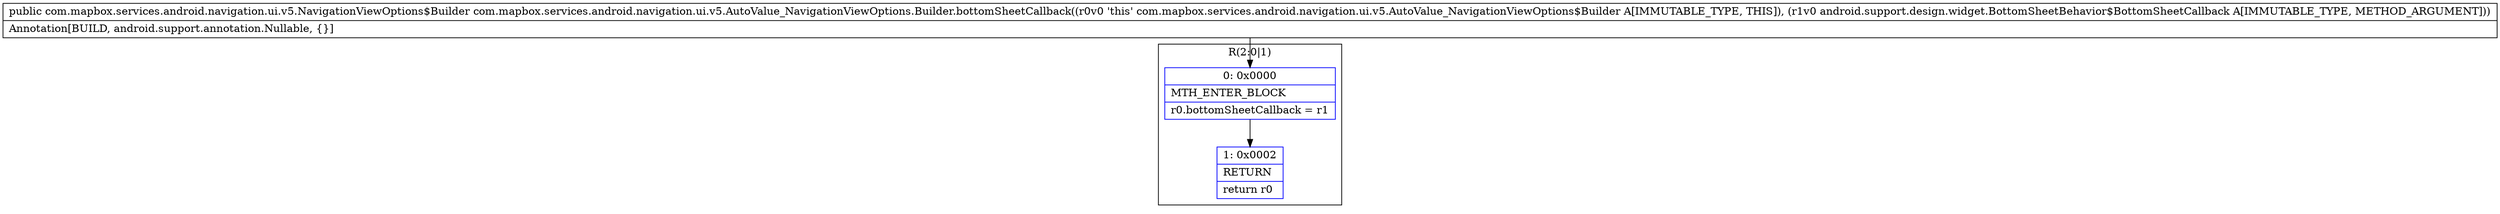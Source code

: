 digraph "CFG forcom.mapbox.services.android.navigation.ui.v5.AutoValue_NavigationViewOptions.Builder.bottomSheetCallback(Landroid\/support\/design\/widget\/BottomSheetBehavior$BottomSheetCallback;)Lcom\/mapbox\/services\/android\/navigation\/ui\/v5\/NavigationViewOptions$Builder;" {
subgraph cluster_Region_1287042225 {
label = "R(2:0|1)";
node [shape=record,color=blue];
Node_0 [shape=record,label="{0\:\ 0x0000|MTH_ENTER_BLOCK\l|r0.bottomSheetCallback = r1\l}"];
Node_1 [shape=record,label="{1\:\ 0x0002|RETURN\l|return r0\l}"];
}
MethodNode[shape=record,label="{public com.mapbox.services.android.navigation.ui.v5.NavigationViewOptions$Builder com.mapbox.services.android.navigation.ui.v5.AutoValue_NavigationViewOptions.Builder.bottomSheetCallback((r0v0 'this' com.mapbox.services.android.navigation.ui.v5.AutoValue_NavigationViewOptions$Builder A[IMMUTABLE_TYPE, THIS]), (r1v0 android.support.design.widget.BottomSheetBehavior$BottomSheetCallback A[IMMUTABLE_TYPE, METHOD_ARGUMENT]))  | Annotation[BUILD, android.support.annotation.Nullable, \{\}]\l}"];
MethodNode -> Node_0;
Node_0 -> Node_1;
}

